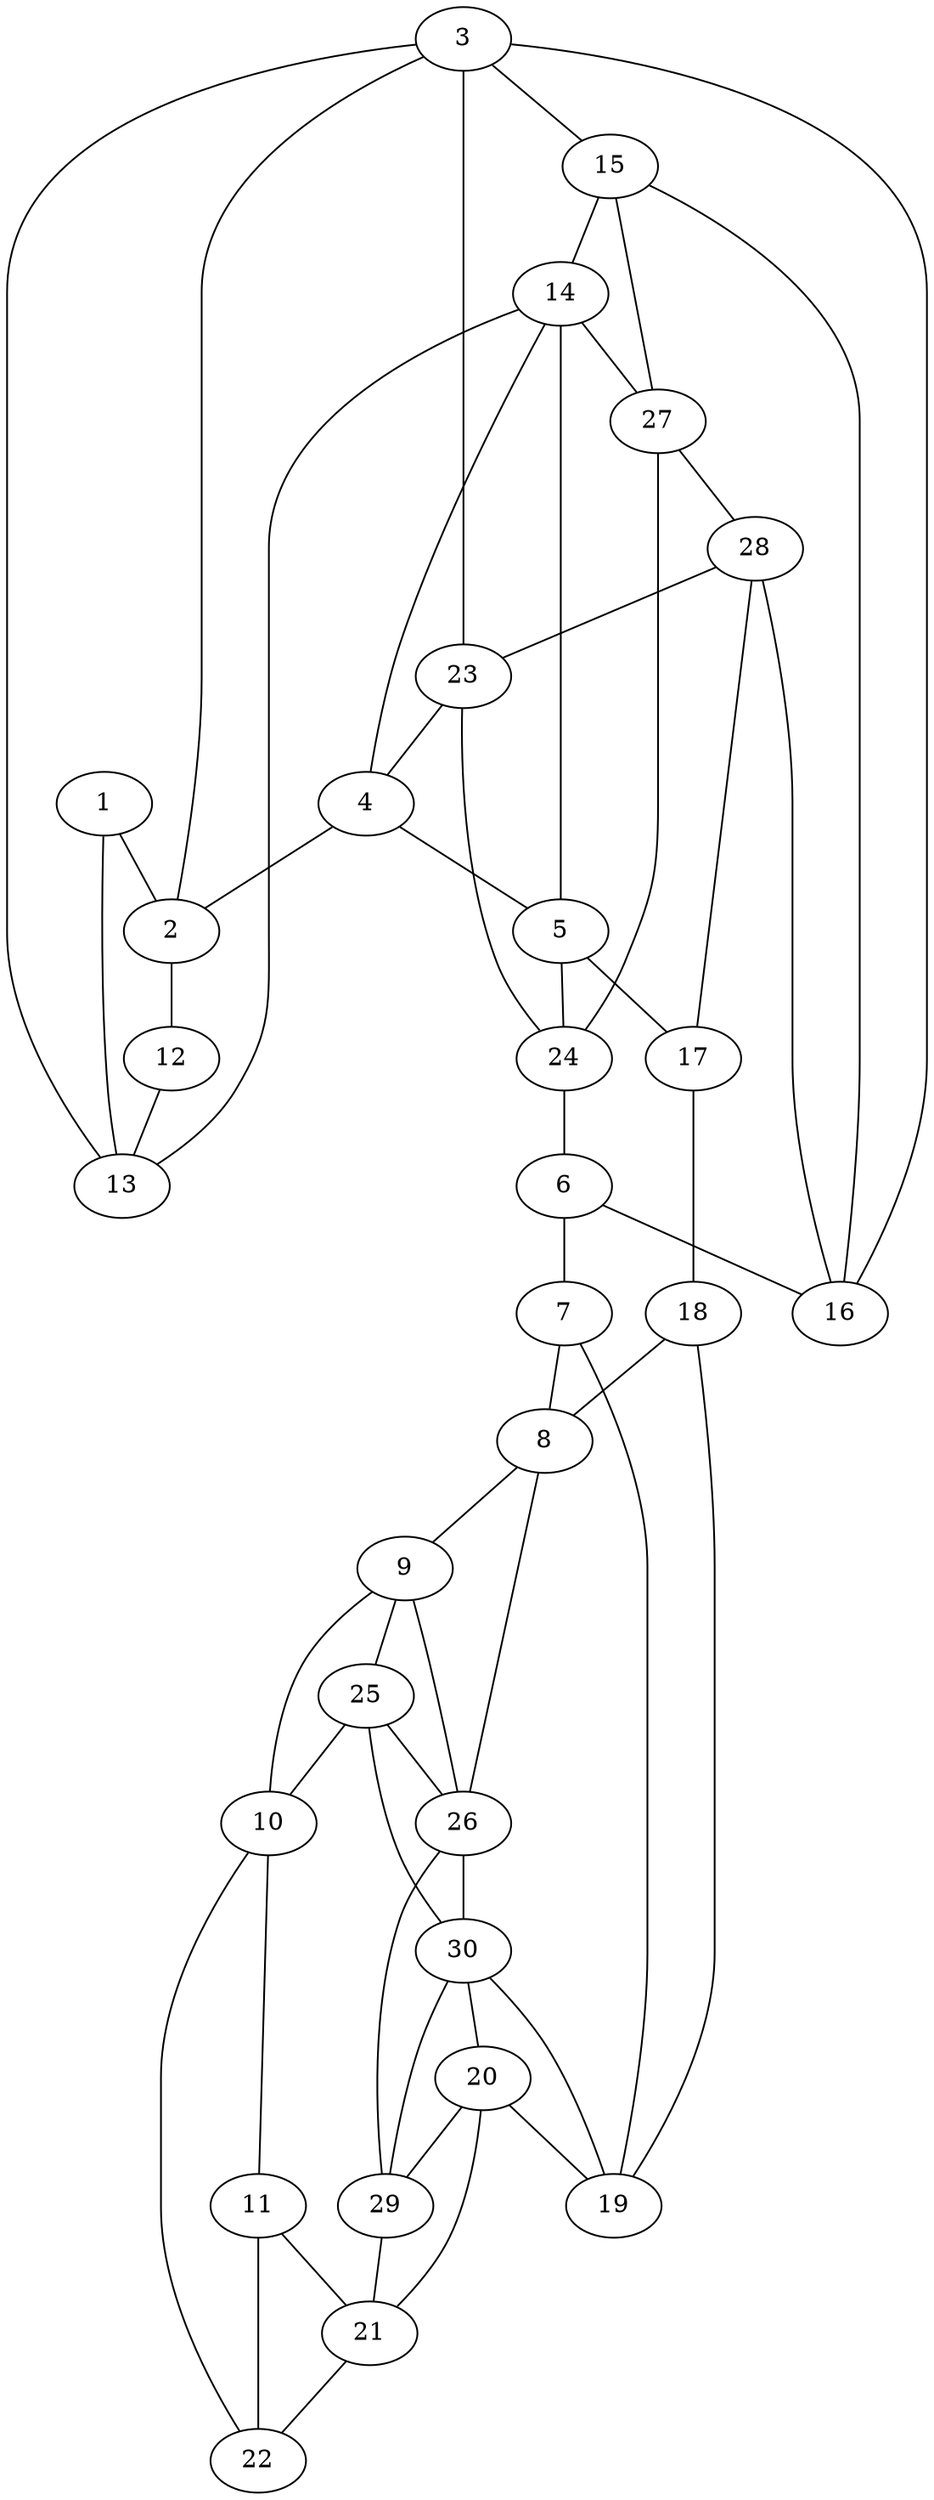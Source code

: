 graph pdb1vfr {
	1	 [aaLength=8,
		sequence=PIIHDLEN,
		type=0];
	2	 [aaLength=12,
		sequence=QEDLAVLLEALR,
		type=0];
	1 -- 2	 [distance0="26.98341",
		frequency=1,
		type0=3];
	13	 [aaLength=12,
		sequence=QEDLAVLLEALR,
		type=0];
	1 -- 13	 [distance0="24.45832",
		frequency=1,
		type0=2];
	12	 [aaLength=8,
		sequence=PIIHDLEN,
		type=0];
	2 -- 12	 [distance0="23.56392",
		frequency=1,
		type0=2];
	3	 [aaLength=3,
		sequence=SIN,
		type=0];
	3 -- 2	 [distance0="27.16481",
		frequency=1,
		type0=3];
	3 -- 13	 [distance0="22.04419",
		frequency=1,
		type0=1];
	15	 [aaLength=11,
		sequence=DAAKQRMHDSF,
		type=0];
	3 -- 15	 [distance0="26.26108",
		frequency=1,
		type0=2];
	23	 [aaLength=6,
		sequence=WKFIVI,
		type=1];
	3 -- 23	 [distance0="3.0",
		frequency=1,
		type0=4];
	4	 [aaLength=11,
		sequence=DAAKQRMHDSF,
		type=0];
	4 -- 2	 [distance0="33.42014",
		frequency=1,
		type0=3];
	5	 [aaLength=9,
		sequence=QFNQPHIKA,
		type=0];
	4 -- 5	 [distance0="17.66218",
		distance1="4.0",
		frequency=2,
		type0=1,
		type1=4];
	14	 [aaLength=3,
		sequence=SIN,
		type=0];
	4 -- 14	 [distance0="25.20807",
		frequency=1,
		type0=2];
	17	 [aaLength=13,
		sequence=RDDYDVVLSKAVA,
		type=0];
	5 -- 17	 [distance0="33.29898",
		frequency=1,
		type0=2];
	5 -- 14	 [distance0="34.10065",
		frequency=1,
		type0=3];
	24	 [aaLength=8,
		sequence=HVILFANK,
		type=1];
	5 -- 24	 [distance0="2.0",
		frequency=1,
		type0=4];
	6	 [aaLength=13,
		sequence=RDDYDVVLSKAVA,
		type=0];
	7	 [aaLength=17,
		sequence=EEQKEAAFASFKFVELN,
		type=0];
	6 -- 7	 [distance0="22.20511",
		distance1="5.0",
		frequency=2,
		type0=1,
		type1=4];
	16	 [aaLength=6,
		sequence=QPHIKA,
		type=0];
	6 -- 16	 [distance0="27.36357",
		frequency=1,
		type0=2];
	8	 [aaLength=22,
		sequence=KAWTKPQAYLALGNALHTLARL,
		type=0];
	7 -- 8	 [distance0="32.93672",
		distance1="7.0",
		frequency=2,
		type0=2,
		type1=4];
	19	 [aaLength=22,
		sequence=KAWTKPQAYLALGNALHTLARL,
		type=0];
	7 -- 19	 [distance0="34.28802",
		frequency=1,
		type0=3];
	9	 [aaLength=7,
		sequence=PELLSEI,
		type=0];
	8 -- 9	 [distance0="35.04267",
		frequency=1,
		type0=3];
	26	 [aaLength=5,
		sequence=DSTTM,
		type=1];
	8 -- 26	 [distance0="2.0",
		frequency=1,
		type0=4];
	10	 [aaLength=4,
		sequence=YNAS,
		type=0];
	9 -- 10	 [distance0="33.34645",
		frequency=1,
		type0=1];
	25	 [aaLength=10,
		sequence=YECHVALAIG,
		type=1];
	9 -- 25	 [distance0="7.0",
		frequency=1,
		type0=4];
	11	 [aaLength=4,
		sequence=FEDV,
		type=0];
	10 -- 11	 [distance0="27.444",
		distance1="7.0",
		frequency=2,
		type0=1,
		type1=4];
	22	 [aaLength=4,
		sequence=FEDV,
		type=0];
	10 -- 22	 [distance0="33.28698",
		frequency=1,
		type0=2];
	11 -- 22	 [distance0="37.14616",
		frequency=1,
		type0=3];
	21	 [aaLength=4,
		sequence=YNAS,
		type=0];
	11 -- 21	 [distance0="36.33698",
		frequency=1,
		type0=2];
	12 -- 13	 [distance0="29.23858",
		distance1="14.0",
		frequency=2,
		type0=3,
		type1=4];
	14 -- 13	 [distance0="21.70181",
		frequency=1,
		type0=1];
	27	 [aaLength=6,
		sequence=WKFIVI,
		type=1];
	14 -- 27	 [distance0="3.0",
		frequency=1,
		type0=4];
	15 -- 14	 [distance0="35.7566",
		frequency=1,
		type0=3];
	15 -- 16	 [distance0="22.40541",
		distance1="7.0",
		frequency=2,
		type0=1,
		type1=4];
	16 -- 3	 [distance0="33.79576",
		frequency=1,
		type0=3];
	28	 [aaLength=8,
		sequence=HVILFANK,
		type=1];
	16 -- 28	 [distance0="2.0",
		frequency=1,
		type0=4];
	18	 [aaLength=17,
		sequence=EEQKEAAFASFKFVELN,
		type=0];
	17 -- 18	 [distance0="19.65681",
		distance1="5.0",
		frequency=2,
		type0=1,
		type1=4];
	18 -- 8	 [distance0="36.69461",
		frequency=1,
		type0=3];
	18 -- 19	 [distance0="32.70479",
		distance1="7.0",
		frequency=2,
		type0=2,
		type1=4];
	30	 [aaLength=5,
		sequence=DSTTM,
		type=1];
	19 -- 30	 [distance0="2.0",
		frequency=1,
		type0=4];
	20	 [aaLength=7,
		sequence=PELLSEI,
		type=0];
	20 -- 19	 [distance0="38.39741",
		frequency=1,
		type0=2];
	20 -- 21	 [distance0="41.12729",
		frequency=1,
		type0=3];
	29	 [aaLength=10,
		sequence=YECHVALAIG,
		type=1];
	20 -- 29	 [distance0="7.0",
		frequency=1,
		type0=4];
	21 -- 22	 [distance0="23.90746",
		distance1="7.0",
		frequency=2,
		type0=1,
		type1=4];
	23 -- 4	 [distance0="2.0",
		frequency=1,
		type0=4];
	23 -- 24	 [distance0="34.0",
		frequency=1,
		type0=2];
	24 -- 6	 [distance0="4.0",
		frequency=1,
		type0=4];
	25 -- 10	 [distance0="7.0",
		frequency=1,
		type0=4];
	25 -- 26	 [distance0="23.0",
		frequency=1,
		type0=2];
	26 -- 9	 [distance0="4.0",
		frequency=1,
		type0=4];
	26 -- 30	 [distance0="0.0",
		frequency=1,
		type0=1];
	27 -- 15	 [distance0="2.0",
		frequency=1,
		type0=4];
	27 -- 24	 [distance0="34.0",
		frequency=1,
		type0=2];
	27 -- 28	 [distance0="34.0",
		frequency=1,
		type0=3];
	28 -- 17	 [distance0="4.0",
		frequency=1,
		type0=4];
	28 -- 23	 [distance0="34.0",
		frequency=1,
		type0=2];
	29 -- 21	 [distance0="7.0",
		frequency=1,
		type0=4];
	29 -- 26	 [distance0="23.0",
		frequency=1,
		type0=2];
	29 -- 30	 [distance0="23.0",
		frequency=1,
		type0=3];
	30 -- 20	 [distance0="4.0",
		frequency=1,
		type0=4];
	30 -- 25	 [distance0="23.0",
		frequency=1,
		type0=2];
}
